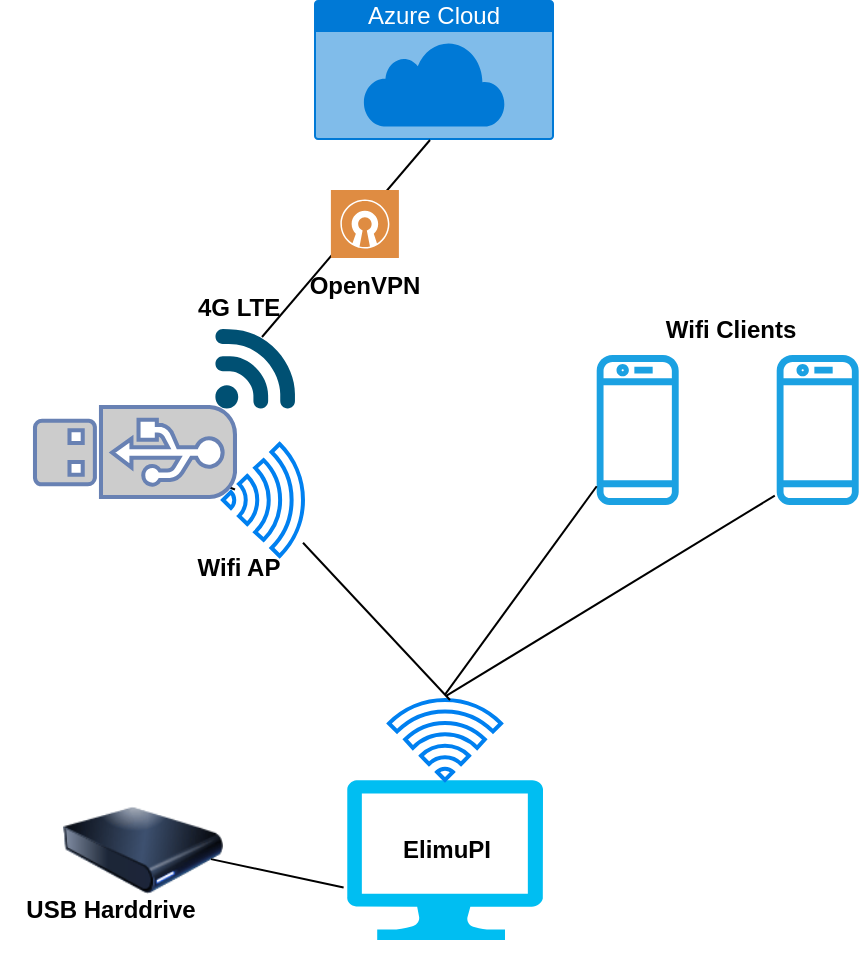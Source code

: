 <mxfile>
    <diagram name="Page-1" id="E-QrpGWCtnRvtrKZA3_g">
        <mxGraphModel dx="557" dy="890" grid="0" gridSize="10" guides="1" tooltips="1" connect="1" arrows="1" fold="1" page="1" pageScale="1" pageWidth="827" pageHeight="1169" background="#ffffff" math="0" shadow="0">
            <root>
                <mxCell id="0"/>
                <mxCell id="1" parent="0"/>
                <mxCell id="qO6EgiSHxhOYIqhSvG1N-1" value="" style="verticalLabelPosition=bottom;html=1;verticalAlign=top;align=center;strokeColor=none;fillColor=#00BEF2;shape=mxgraph.azure.computer;pointerEvents=1;fontStyle=1" parent="1" vertex="1">
                    <mxGeometry x="368.5" y="430" width="98" height="80" as="geometry"/>
                </mxCell>
                <mxCell id="qO6EgiSHxhOYIqhSvG1N-6" value="" style="sketch=0;outlineConnect=0;fontColor=#ffffff;fillColor=#1ba1e2;strokeColor=#006EAF;dashed=0;verticalLabelPosition=bottom;verticalAlign=top;align=center;html=1;fontSize=12;fontStyle=0;aspect=fixed;pointerEvents=1;shape=mxgraph.aws4.mobile_client;" parent="1" vertex="1">
                    <mxGeometry x="493.35" y="216" width="41" height="78" as="geometry"/>
                </mxCell>
                <mxCell id="qO6EgiSHxhOYIqhSvG1N-7" value="" style="sketch=0;outlineConnect=0;fontColor=#ffffff;fillColor=#1ba1e2;strokeColor=#006EAF;dashed=0;verticalLabelPosition=bottom;verticalAlign=top;align=center;html=1;fontSize=12;fontStyle=0;aspect=fixed;pointerEvents=1;shape=mxgraph.aws4.mobile_client;" parent="1" vertex="1">
                    <mxGeometry x="583.35" y="216" width="41" height="78" as="geometry"/>
                </mxCell>
                <mxCell id="qO6EgiSHxhOYIqhSvG1N-8" value="" style="endArrow=none;html=1;rounded=0;" parent="1" source="qO6EgiSHxhOYIqhSvG1N-28" target="qO6EgiSHxhOYIqhSvG1N-20" edge="1">
                    <mxGeometry width="50" height="50" relative="1" as="geometry">
                        <mxPoint x="421.58" y="390" as="sourcePoint"/>
                        <mxPoint x="240.0" y="316.02" as="targetPoint"/>
                    </mxGeometry>
                </mxCell>
                <mxCell id="qO6EgiSHxhOYIqhSvG1N-9" value="" style="endArrow=none;html=1;rounded=0;exitX=0.498;exitY=-0.065;exitDx=0;exitDy=0;exitPerimeter=0;" parent="1" source="qO6EgiSHxhOYIqhSvG1N-13" target="qO6EgiSHxhOYIqhSvG1N-6" edge="1">
                    <mxGeometry width="50" height="50" relative="1" as="geometry">
                        <mxPoint x="433.346" y="390" as="sourcePoint"/>
                        <mxPoint x="490" y="270" as="targetPoint"/>
                    </mxGeometry>
                </mxCell>
                <mxCell id="qO6EgiSHxhOYIqhSvG1N-10" value="" style="endArrow=none;html=1;rounded=0;entryX=-0.023;entryY=0.938;entryDx=0;entryDy=0;entryPerimeter=0;exitX=0.514;exitY=-0.054;exitDx=0;exitDy=0;exitPerimeter=0;" parent="1" source="qO6EgiSHxhOYIqhSvG1N-13" target="qO6EgiSHxhOYIqhSvG1N-7" edge="1">
                    <mxGeometry width="50" height="50" relative="1" as="geometry">
                        <mxPoint x="433.35" y="390" as="sourcePoint"/>
                        <mxPoint x="600" y="300" as="targetPoint"/>
                    </mxGeometry>
                </mxCell>
                <mxCell id="qO6EgiSHxhOYIqhSvG1N-12" value="Azure Cloud" style="html=1;whiteSpace=wrap;strokeColor=none;fillColor=#0079D6;labelPosition=center;verticalLabelPosition=middle;verticalAlign=top;align=center;fontSize=12;outlineConnect=0;spacingTop=-6;fontColor=#FFFFFF;sketch=0;shape=mxgraph.sitemap.cloud;" parent="1" vertex="1">
                    <mxGeometry x="352" y="40" width="120" height="70" as="geometry"/>
                </mxCell>
                <mxCell id="qO6EgiSHxhOYIqhSvG1N-20" value="" style="fontColor=#0066CC;verticalAlign=top;verticalLabelPosition=bottom;labelPosition=center;align=center;html=1;outlineConnect=0;fillColor=#CCCCCC;strokeColor=#6881B3;gradientColor=none;gradientDirection=north;strokeWidth=2;shape=mxgraph.networks.usb_stick;direction=north;" parent="1" vertex="1">
                    <mxGeometry x="212.5" y="243.5" width="100" height="45" as="geometry"/>
                </mxCell>
                <mxCell id="qO6EgiSHxhOYIqhSvG1N-21" value="" style="points=[[0.005,0.09,0],[0.08,0,0],[0.76,0.25,0],[1,0.92,0],[0.91,0.995,0],[0.57,0.995,0],[0.045,0.955,0],[0.005,0.43,0]];verticalLabelPosition=bottom;sketch=0;html=1;verticalAlign=top;aspect=fixed;align=center;pointerEvents=1;shape=mxgraph.cisco19.3g_4g_indicator;fillColor=#005073;strokeColor=none;" parent="1" vertex="1">
                    <mxGeometry x="302.5" y="204.5" width="40" height="40" as="geometry"/>
                </mxCell>
                <mxCell id="qO6EgiSHxhOYIqhSvG1N-23" value="&lt;b&gt;Wifi AP&lt;/b&gt;" style="text;html=1;align=center;verticalAlign=middle;resizable=0;points=[];autosize=1;strokeColor=none;fillColor=none;" parent="1" vertex="1">
                    <mxGeometry x="283.5" y="309" width="60" height="30" as="geometry"/>
                </mxCell>
                <mxCell id="qO6EgiSHxhOYIqhSvG1N-24" value="&lt;b&gt;4G LTE&lt;/b&gt;" style="text;whiteSpace=wrap;html=1;" parent="1" vertex="1">
                    <mxGeometry x="292" y="180" width="75" height="40" as="geometry"/>
                </mxCell>
                <mxCell id="qO6EgiSHxhOYIqhSvG1N-25" value="" style="endArrow=none;html=1;rounded=0;entryX=0.76;entryY=0.25;entryDx=0;entryDy=0;entryPerimeter=0;strokeWidth=1;" parent="1" edge="1">
                    <mxGeometry width="50" height="50" relative="1" as="geometry">
                        <mxPoint x="410" y="110" as="sourcePoint"/>
                        <mxPoint x="326.0" y="208.5" as="targetPoint"/>
                    </mxGeometry>
                </mxCell>
                <mxCell id="qO6EgiSHxhOYIqhSvG1N-16" value="&lt;b&gt;OpenVPN&lt;/b&gt;" style="sketch=0;pointerEvents=1;shadow=0;dashed=0;html=1;strokeColor=none;fillColor=#DF8C42;labelPosition=center;verticalLabelPosition=bottom;verticalAlign=top;align=center;outlineConnect=0;shape=mxgraph.veeam2.open_vpn;" parent="1" vertex="1">
                    <mxGeometry x="360.45" y="135" width="34" height="34" as="geometry"/>
                </mxCell>
                <mxCell id="qO6EgiSHxhOYIqhSvG1N-27" value="" style="endArrow=none;html=1;rounded=0;exitX=0.498;exitY=-0.065;exitDx=0;exitDy=0;exitPerimeter=0;" parent="1" target="qO6EgiSHxhOYIqhSvG1N-13" edge="1">
                    <mxGeometry width="50" height="50" relative="1" as="geometry">
                        <mxPoint x="433.346" y="390" as="sourcePoint"/>
                        <mxPoint x="493" y="289" as="targetPoint"/>
                    </mxGeometry>
                </mxCell>
                <mxCell id="qO6EgiSHxhOYIqhSvG1N-13" value="" style="html=1;verticalLabelPosition=bottom;align=center;labelBackgroundColor=#ffffff;verticalAlign=top;strokeWidth=2;strokeColor=#0080F0;shadow=0;dashed=0;shape=mxgraph.ios7.icons.wifi;pointerEvents=1" parent="1" vertex="1">
                    <mxGeometry x="389.5" y="390" width="56" height="40" as="geometry"/>
                </mxCell>
                <mxCell id="qO6EgiSHxhOYIqhSvG1N-30" value="" style="endArrow=none;html=1;rounded=0;" parent="1" target="qO6EgiSHxhOYIqhSvG1N-28" edge="1">
                    <mxGeometry width="50" height="50" relative="1" as="geometry">
                        <mxPoint x="420" y="390" as="sourcePoint"/>
                        <mxPoint x="285" y="284" as="targetPoint"/>
                    </mxGeometry>
                </mxCell>
                <mxCell id="qO6EgiSHxhOYIqhSvG1N-28" value="" style="html=1;verticalLabelPosition=bottom;align=center;labelBackgroundColor=#ffffff;verticalAlign=top;strokeWidth=2;strokeColor=#0080F0;shadow=0;dashed=0;shape=mxgraph.ios7.icons.wifi;pointerEvents=1;direction=south;" parent="1" vertex="1">
                    <mxGeometry x="306.5" y="262" width="40" height="56" as="geometry"/>
                </mxCell>
                <mxCell id="qO6EgiSHxhOYIqhSvG1N-34" value="&lt;b&gt;Wifi Clients&lt;/b&gt;" style="text;html=1;align=center;verticalAlign=middle;resizable=0;points=[];autosize=1;strokeColor=none;fillColor=none;" parent="1" vertex="1">
                    <mxGeometry x="515" y="190" width="90" height="30" as="geometry"/>
                </mxCell>
                <mxCell id="qO6EgiSHxhOYIqhSvG1N-37" value="&lt;b&gt;ElimuPI&lt;/b&gt;" style="text;html=1;align=center;verticalAlign=middle;resizable=0;points=[];autosize=1;strokeColor=none;fillColor=none;" parent="1" vertex="1">
                    <mxGeometry x="382.5" y="450" width="70" height="30" as="geometry"/>
                </mxCell>
                <mxCell id="qO6EgiSHxhOYIqhSvG1N-39" value="" style="image;html=1;image=img/lib/clip_art/computers/Harddrive_128x128.png" parent="1" vertex="1">
                    <mxGeometry x="226.5" y="425" width="80" height="80" as="geometry"/>
                </mxCell>
                <mxCell id="qO6EgiSHxhOYIqhSvG1N-41" value="" style="endArrow=none;html=1;rounded=0;entryX=0.044;entryY=0.722;entryDx=0;entryDy=0;entryPerimeter=0;" parent="1" edge="1">
                    <mxGeometry width="50" height="50" relative="1" as="geometry">
                        <mxPoint x="300.5" y="469.563" as="sourcePoint"/>
                        <mxPoint x="366.812" y="483.76" as="targetPoint"/>
                    </mxGeometry>
                </mxCell>
                <mxCell id="qO6EgiSHxhOYIqhSvG1N-42" value="&lt;b&gt;USB Harddrive&lt;/b&gt;&lt;div&gt;&lt;b&gt;&lt;br&gt;&lt;/b&gt;&lt;/div&gt;" style="text;html=1;align=center;verticalAlign=middle;resizable=0;points=[];autosize=1;strokeColor=none;fillColor=none;" parent="1" vertex="1">
                    <mxGeometry x="195" y="482" width="110" height="40" as="geometry"/>
                </mxCell>
            </root>
        </mxGraphModel>
    </diagram>
</mxfile>
